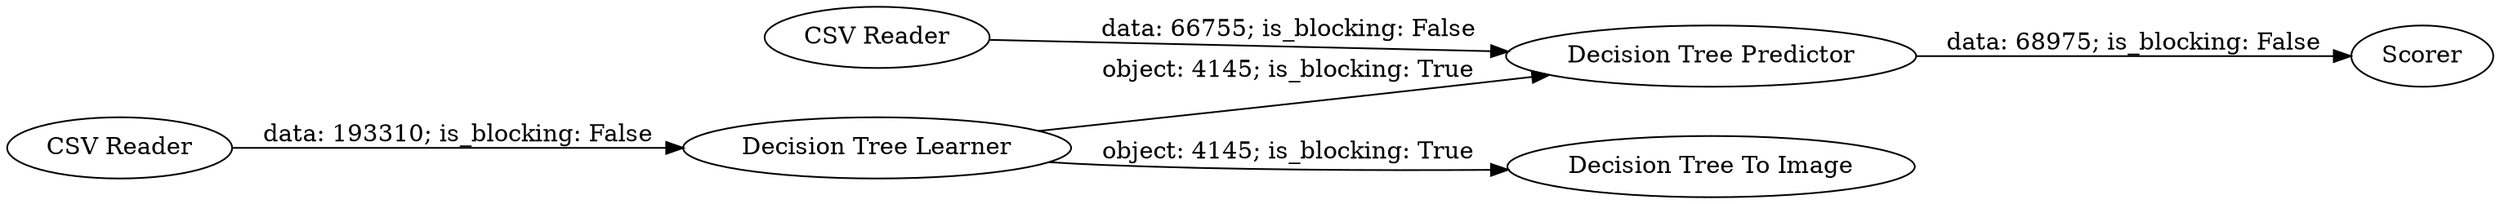 digraph {
	"-8916600387722493199_5" [label="Decision Tree To Image"]
	"-8916600387722493199_3" [label="Decision Tree Learner"]
	"-8916600387722493199_4" [label="Decision Tree Predictor"]
	"-8916600387722493199_2" [label="CSV Reader"]
	"-8916600387722493199_6" [label=Scorer]
	"-8916600387722493199_1" [label="CSV Reader"]
	"-8916600387722493199_2" -> "-8916600387722493199_4" [label="data: 66755; is_blocking: False"]
	"-8916600387722493199_4" -> "-8916600387722493199_6" [label="data: 68975; is_blocking: False"]
	"-8916600387722493199_1" -> "-8916600387722493199_3" [label="data: 193310; is_blocking: False"]
	"-8916600387722493199_3" -> "-8916600387722493199_5" [label="object: 4145; is_blocking: True"]
	"-8916600387722493199_3" -> "-8916600387722493199_4" [label="object: 4145; is_blocking: True"]
	rankdir=LR
}
